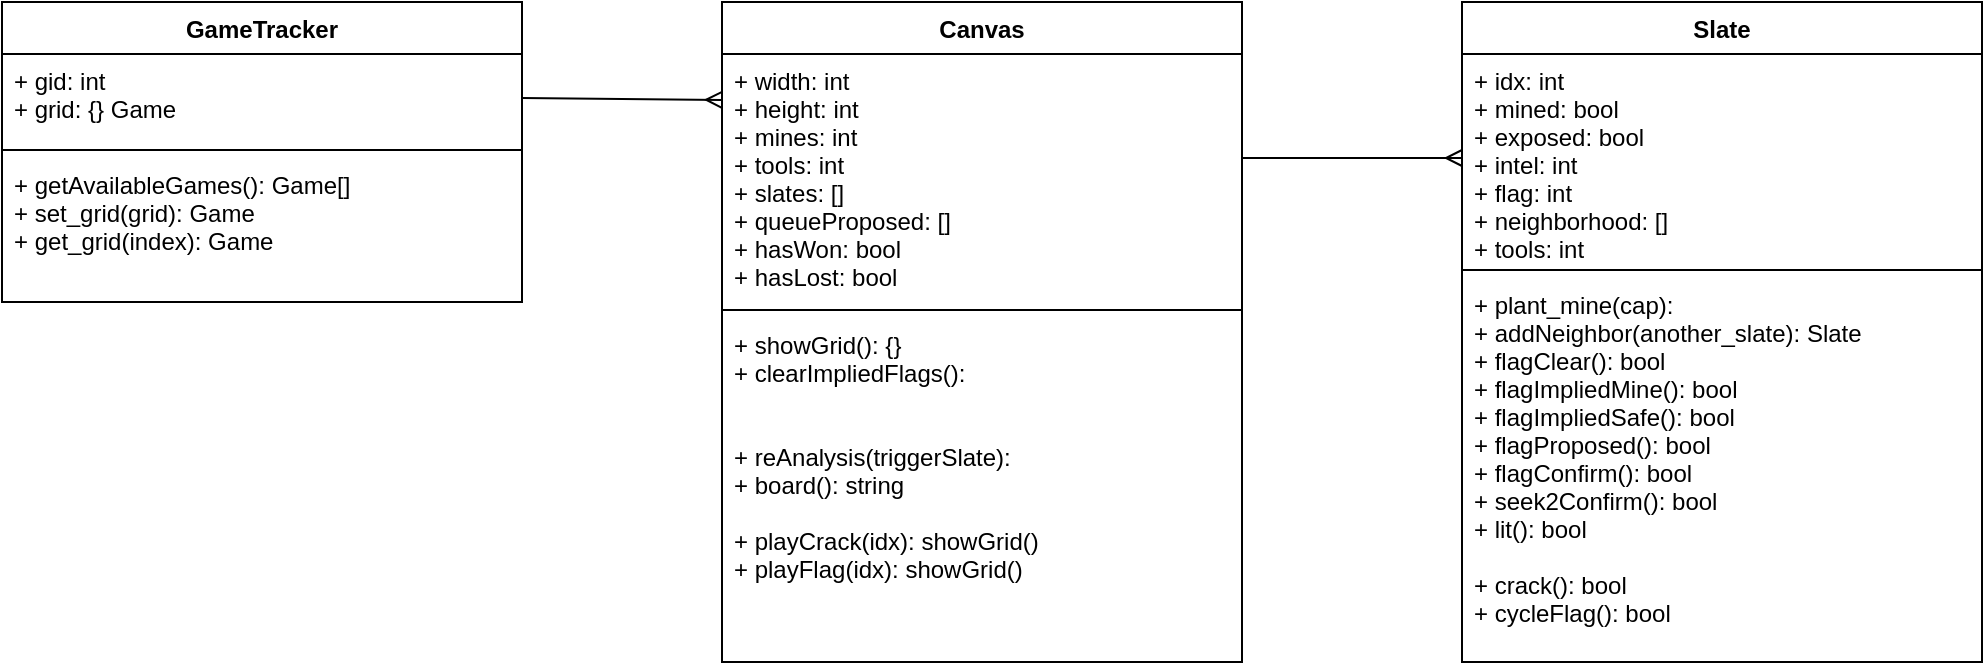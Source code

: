 <mxfile version="15.0.6" type="device"><diagram id="L88lod-JVaLO3EVnJX0l" name="Page-1"><mxGraphModel dx="1422" dy="804" grid="1" gridSize="10" guides="1" tooltips="1" connect="1" arrows="1" fold="1" page="1" pageScale="1" pageWidth="1100" pageHeight="850" math="0" shadow="0"><root><mxCell id="0"/><mxCell id="1" parent="0"/><mxCell id="HFxWqGsk7TARIOOiwWg6-5" value="GameTracker" style="swimlane;fontStyle=1;align=center;verticalAlign=top;childLayout=stackLayout;horizontal=1;startSize=26;horizontalStack=0;resizeParent=1;resizeParentMax=0;resizeLast=0;collapsible=1;marginBottom=0;" parent="1" vertex="1"><mxGeometry x="40" y="110" width="260" height="150" as="geometry"/></mxCell><mxCell id="HFxWqGsk7TARIOOiwWg6-6" value="+ gid: int&#10;+ grid: {} Game&#10;" style="text;strokeColor=none;fillColor=none;align=left;verticalAlign=top;spacingLeft=4;spacingRight=4;overflow=hidden;rotatable=0;points=[[0,0.5],[1,0.5]];portConstraint=eastwest;" parent="HFxWqGsk7TARIOOiwWg6-5" vertex="1"><mxGeometry y="26" width="260" height="44" as="geometry"/></mxCell><mxCell id="HFxWqGsk7TARIOOiwWg6-7" value="" style="line;strokeWidth=1;fillColor=none;align=left;verticalAlign=middle;spacingTop=-1;spacingLeft=3;spacingRight=3;rotatable=0;labelPosition=right;points=[];portConstraint=eastwest;" parent="HFxWqGsk7TARIOOiwWg6-5" vertex="1"><mxGeometry y="70" width="260" height="8" as="geometry"/></mxCell><mxCell id="HFxWqGsk7TARIOOiwWg6-8" value="+ getAvailableGames(): Game[]&#10;+ set_grid(grid): Game&#10;+ get_grid(index): Game" style="text;strokeColor=none;fillColor=none;align=left;verticalAlign=top;spacingLeft=4;spacingRight=4;overflow=hidden;rotatable=0;points=[[0,0.5],[1,0.5]];portConstraint=eastwest;" parent="HFxWqGsk7TARIOOiwWg6-5" vertex="1"><mxGeometry y="78" width="260" height="72" as="geometry"/></mxCell><mxCell id="HFxWqGsk7TARIOOiwWg6-13" value="Slate" style="swimlane;fontStyle=1;align=center;verticalAlign=top;childLayout=stackLayout;horizontal=1;startSize=26;horizontalStack=0;resizeParent=1;resizeParentMax=0;resizeLast=0;collapsible=1;marginBottom=0;" parent="1" vertex="1"><mxGeometry x="770" y="110" width="260" height="330" as="geometry"/></mxCell><mxCell id="HFxWqGsk7TARIOOiwWg6-14" value="+ idx: int&#10;+ mined: bool&#10;+ exposed: bool&#10;+ intel: int&#10;+ flag: int&#10;+ neighborhood: []&#10;+ tools: int&#10;&#10;" style="text;strokeColor=none;fillColor=none;align=left;verticalAlign=top;spacingLeft=4;spacingRight=4;overflow=hidden;rotatable=0;points=[[0,0.5],[1,0.5]];portConstraint=eastwest;" parent="HFxWqGsk7TARIOOiwWg6-13" vertex="1"><mxGeometry y="26" width="260" height="104" as="geometry"/></mxCell><mxCell id="HFxWqGsk7TARIOOiwWg6-15" value="" style="line;strokeWidth=1;fillColor=none;align=left;verticalAlign=middle;spacingTop=-1;spacingLeft=3;spacingRight=3;rotatable=0;labelPosition=right;points=[];portConstraint=eastwest;" parent="HFxWqGsk7TARIOOiwWg6-13" vertex="1"><mxGeometry y="130" width="260" height="8" as="geometry"/></mxCell><mxCell id="HFxWqGsk7TARIOOiwWg6-16" value="+ plant_mine(cap):&#10;+ addNeighbor(another_slate): Slate&#10;+ flagClear(): bool&#10;+ flagImpliedMine(): bool&#10;+ flagImpliedSafe(): bool&#10;+ flagProposed(): bool&#10;+ flagConfirm(): bool&#10;+ seek2Confirm(): bool&#10;+ lit(): bool&#10;&#10;+ crack(): bool&#10;+ cycleFlag(): bool" style="text;strokeColor=none;fillColor=none;align=left;verticalAlign=top;spacingLeft=4;spacingRight=4;overflow=hidden;rotatable=0;points=[[0,0.5],[1,0.5]];portConstraint=eastwest;" parent="HFxWqGsk7TARIOOiwWg6-13" vertex="1"><mxGeometry y="138" width="260" height="192" as="geometry"/></mxCell><mxCell id="HFxWqGsk7TARIOOiwWg6-17" value="Canvas" style="swimlane;fontStyle=1;align=center;verticalAlign=top;childLayout=stackLayout;horizontal=1;startSize=26;horizontalStack=0;resizeParent=1;resizeParentMax=0;resizeLast=0;collapsible=1;marginBottom=0;" parent="1" vertex="1"><mxGeometry x="400" y="110" width="260" height="330" as="geometry"/></mxCell><mxCell id="HFxWqGsk7TARIOOiwWg6-18" value="+ width: int&#10;+ height: int&#10;+ mines: int&#10;+ tools: int&#10;+ slates: []&#10;+ queueProposed: []&#10;+ hasWon: bool&#10;+ hasLost: bool&#10;&#10;" style="text;strokeColor=none;fillColor=none;align=left;verticalAlign=top;spacingLeft=4;spacingRight=4;overflow=hidden;rotatable=0;points=[[0,0.5],[1,0.5]];portConstraint=eastwest;" parent="HFxWqGsk7TARIOOiwWg6-17" vertex="1"><mxGeometry y="26" width="260" height="124" as="geometry"/></mxCell><mxCell id="HFxWqGsk7TARIOOiwWg6-19" value="" style="line;strokeWidth=1;fillColor=none;align=left;verticalAlign=middle;spacingTop=-1;spacingLeft=3;spacingRight=3;rotatable=0;labelPosition=right;points=[];portConstraint=eastwest;" parent="HFxWqGsk7TARIOOiwWg6-17" vertex="1"><mxGeometry y="150" width="260" height="8" as="geometry"/></mxCell><mxCell id="HFxWqGsk7TARIOOiwWg6-20" value="+ showGrid(): {}&#10;+ clearImpliedFlags():&#10;&#10;&#10;+ reAnalysis(triggerSlate):&#10;+ board(): string&#10;&#10;+ playCrack(idx): showGrid()&#10;+ playFlag(idx): showGrid()&#10;" style="text;strokeColor=none;fillColor=none;align=left;verticalAlign=top;spacingLeft=4;spacingRight=4;overflow=hidden;rotatable=0;points=[[0,0.5],[1,0.5]];portConstraint=eastwest;" parent="HFxWqGsk7TARIOOiwWg6-17" vertex="1"><mxGeometry y="158" width="260" height="172" as="geometry"/></mxCell><mxCell id="HFxWqGsk7TARIOOiwWg6-22" value="" style="endArrow=none;endFill=0;endSize=24;html=1;exitX=0;exitY=0.5;exitDx=0;exitDy=0;entryX=1;entryY=0.419;entryDx=0;entryDy=0;entryPerimeter=0;startArrow=ERmany;startFill=0;" parent="1" source="HFxWqGsk7TARIOOiwWg6-14" target="HFxWqGsk7TARIOOiwWg6-18" edge="1"><mxGeometry width="160" relative="1" as="geometry"><mxPoint x="340" y="300" as="sourcePoint"/><mxPoint x="460" y="421" as="targetPoint"/></mxGeometry></mxCell><mxCell id="HFxWqGsk7TARIOOiwWg6-23" value="" style="endArrow=none;endFill=0;endSize=24;html=1;entryX=1;entryY=0.5;entryDx=0;entryDy=0;exitX=0;exitY=0.185;exitDx=0;exitDy=0;exitPerimeter=0;startArrow=ERmany;startFill=0;" parent="1" source="HFxWqGsk7TARIOOiwWg6-18" target="HFxWqGsk7TARIOOiwWg6-6" edge="1"><mxGeometry width="160" relative="1" as="geometry"><mxPoint x="430" y="250" as="sourcePoint"/><mxPoint x="466.1" y="585.08" as="targetPoint"/></mxGeometry></mxCell></root></mxGraphModel></diagram></mxfile>